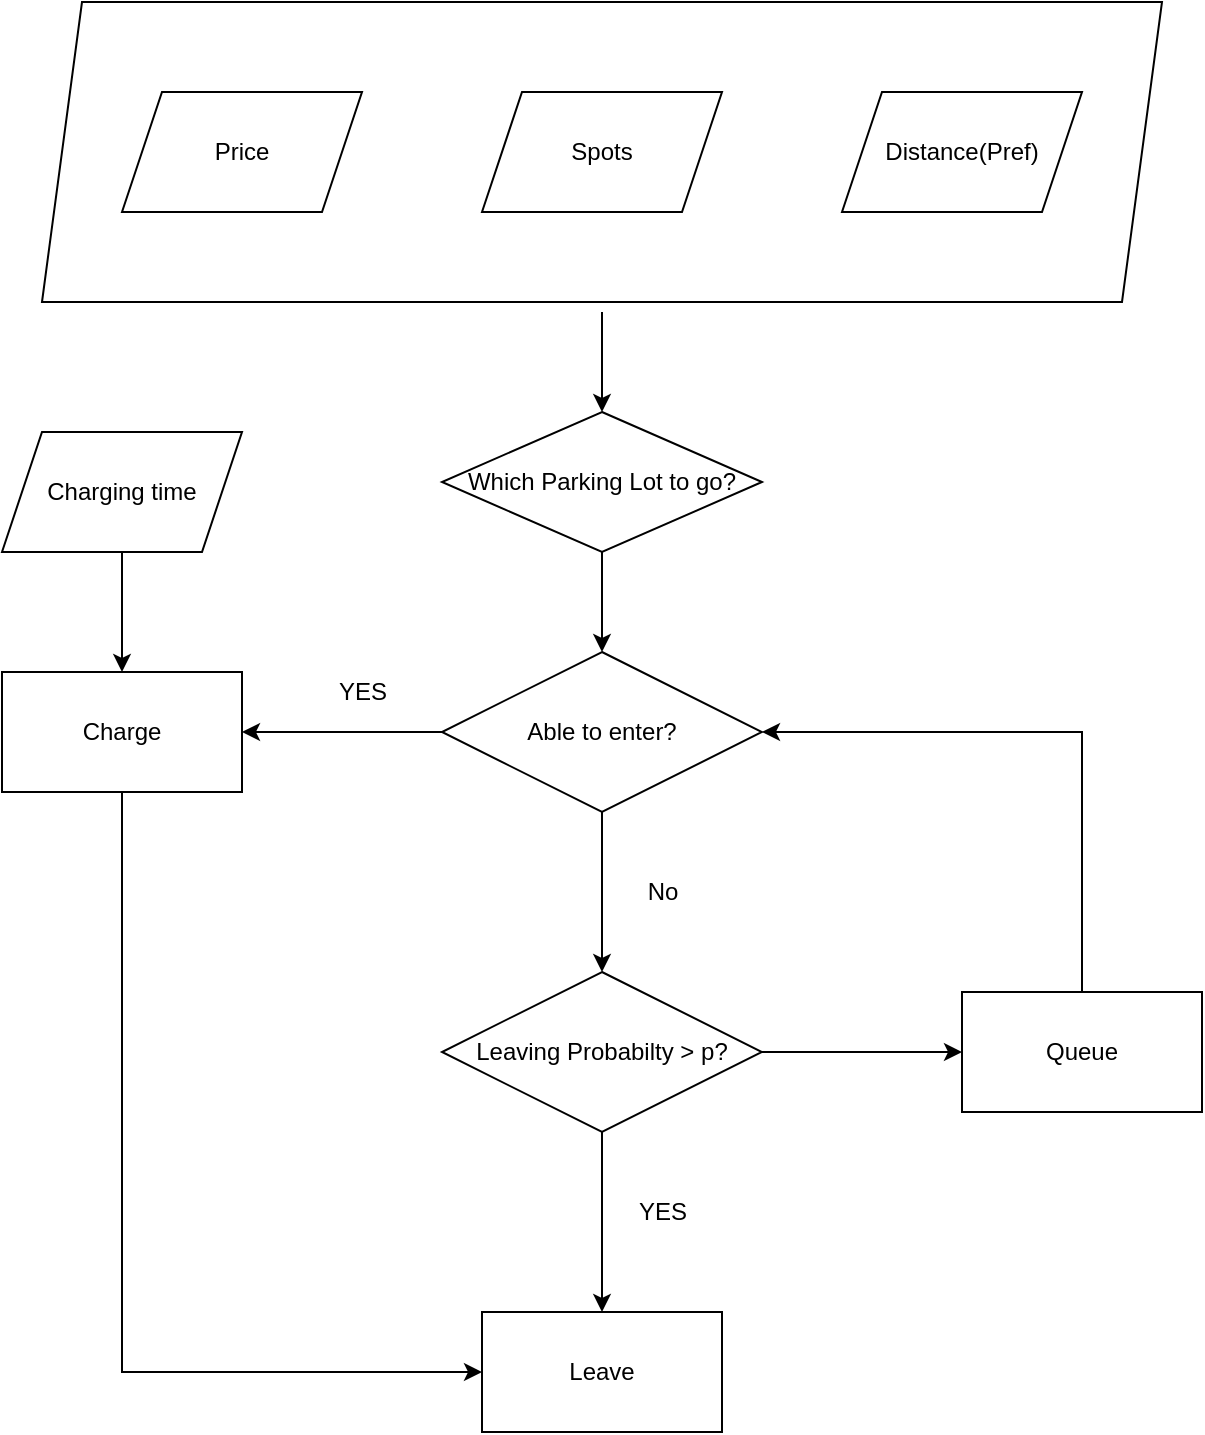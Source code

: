 <mxfile version="20.5.3" type="google" pages="3"><diagram id="7FfzSorz9RBIntg7o4zu" name="Page-1"><mxGraphModel dx="975" dy="783" grid="1" gridSize="10" guides="1" tooltips="1" connect="1" arrows="1" fold="1" page="1" pageScale="1" pageWidth="827" pageHeight="1169" math="0" shadow="0"><root><mxCell id="0"/><mxCell id="1" parent="0"/><mxCell id="EwJBbqtLCYzCPR20tDUH-1" value="" style="shape=parallelogram;perimeter=parallelogramPerimeter;whiteSpace=wrap;html=1;fixedSize=1;" parent="1" vertex="1"><mxGeometry x="120" y="145" width="560" height="150" as="geometry"/></mxCell><mxCell id="EwJBbqtLCYzCPR20tDUH-2" value="Price" style="shape=parallelogram;perimeter=parallelogramPerimeter;whiteSpace=wrap;html=1;fixedSize=1;" parent="1" vertex="1"><mxGeometry x="160" y="190" width="120" height="60" as="geometry"/></mxCell><mxCell id="EwJBbqtLCYzCPR20tDUH-3" value="Spots" style="shape=parallelogram;perimeter=parallelogramPerimeter;whiteSpace=wrap;html=1;fixedSize=1;" parent="1" vertex="1"><mxGeometry x="340" y="190" width="120" height="60" as="geometry"/></mxCell><mxCell id="EwJBbqtLCYzCPR20tDUH-4" value="Distance(Pref)" style="shape=parallelogram;perimeter=parallelogramPerimeter;whiteSpace=wrap;html=1;fixedSize=1;" parent="1" vertex="1"><mxGeometry x="520" y="190" width="120" height="60" as="geometry"/></mxCell><mxCell id="EwJBbqtLCYzCPR20tDUH-5" value="" style="endArrow=classic;html=1;rounded=0;" parent="1" edge="1"><mxGeometry width="50" height="50" relative="1" as="geometry"><mxPoint x="400" y="300" as="sourcePoint"/><mxPoint x="400" y="350" as="targetPoint"/></mxGeometry></mxCell><mxCell id="EwJBbqtLCYzCPR20tDUH-6" value="Which Parking Lot to go?" style="rhombus;whiteSpace=wrap;html=1;" parent="1" vertex="1"><mxGeometry x="320" y="350" width="160" height="70" as="geometry"/></mxCell><mxCell id="EwJBbqtLCYzCPR20tDUH-7" value="" style="endArrow=classic;html=1;rounded=0;exitX=0.5;exitY=1;exitDx=0;exitDy=0;" parent="1" source="EwJBbqtLCYzCPR20tDUH-6" target="EwJBbqtLCYzCPR20tDUH-10" edge="1"><mxGeometry width="50" height="50" relative="1" as="geometry"><mxPoint x="390" y="730" as="sourcePoint"/><mxPoint x="400" y="490" as="targetPoint"/></mxGeometry></mxCell><mxCell id="EwJBbqtLCYzCPR20tDUH-8" value="" style="edgeStyle=orthogonalEdgeStyle;rounded=0;orthogonalLoop=1;jettySize=auto;html=1;" parent="1" source="EwJBbqtLCYzCPR20tDUH-10" target="EwJBbqtLCYzCPR20tDUH-13" edge="1"><mxGeometry relative="1" as="geometry"/></mxCell><mxCell id="EwJBbqtLCYzCPR20tDUH-9" value="" style="edgeStyle=orthogonalEdgeStyle;rounded=0;orthogonalLoop=1;jettySize=auto;html=1;" parent="1" source="EwJBbqtLCYzCPR20tDUH-10" target="EwJBbqtLCYzCPR20tDUH-15" edge="1"><mxGeometry relative="1" as="geometry"/></mxCell><mxCell id="EwJBbqtLCYzCPR20tDUH-10" value="Able to enter?" style="rhombus;whiteSpace=wrap;html=1;" parent="1" vertex="1"><mxGeometry x="320" y="470" width="160" height="80" as="geometry"/></mxCell><mxCell id="EwJBbqtLCYzCPR20tDUH-11" value="" style="edgeStyle=orthogonalEdgeStyle;rounded=0;orthogonalLoop=1;jettySize=auto;html=1;" parent="1" source="EwJBbqtLCYzCPR20tDUH-13" target="EwJBbqtLCYzCPR20tDUH-14" edge="1"><mxGeometry relative="1" as="geometry"/></mxCell><mxCell id="EwJBbqtLCYzCPR20tDUH-12" value="" style="edgeStyle=orthogonalEdgeStyle;rounded=0;orthogonalLoop=1;jettySize=auto;html=1;" parent="1" source="EwJBbqtLCYzCPR20tDUH-13" target="EwJBbqtLCYzCPR20tDUH-22" edge="1"><mxGeometry relative="1" as="geometry"/></mxCell><mxCell id="EwJBbqtLCYzCPR20tDUH-13" value="Leaving Probabilty &amp;gt; p?" style="rhombus;whiteSpace=wrap;html=1;" parent="1" vertex="1"><mxGeometry x="320" y="630" width="160" height="80" as="geometry"/></mxCell><mxCell id="EwJBbqtLCYzCPR20tDUH-14" value="Leave" style="whiteSpace=wrap;html=1;" parent="1" vertex="1"><mxGeometry x="340" y="800" width="120" height="60" as="geometry"/></mxCell><mxCell id="EwJBbqtLCYzCPR20tDUH-15" value="Charge" style="whiteSpace=wrap;html=1;" parent="1" vertex="1"><mxGeometry x="100" y="480" width="120" height="60" as="geometry"/></mxCell><mxCell id="EwJBbqtLCYzCPR20tDUH-16" value="" style="endArrow=classic;html=1;rounded=0;exitX=0.5;exitY=1;exitDx=0;exitDy=0;entryX=0;entryY=0.5;entryDx=0;entryDy=0;" parent="1" source="EwJBbqtLCYzCPR20tDUH-15" target="EwJBbqtLCYzCPR20tDUH-14" edge="1"><mxGeometry width="50" height="50" relative="1" as="geometry"><mxPoint x="390" y="730" as="sourcePoint"/><mxPoint x="440" y="680" as="targetPoint"/><Array as="points"><mxPoint x="160" y="830"/></Array></mxGeometry></mxCell><mxCell id="EwJBbqtLCYzCPR20tDUH-17" value="Charging time" style="shape=parallelogram;perimeter=parallelogramPerimeter;whiteSpace=wrap;html=1;fixedSize=1;" parent="1" vertex="1"><mxGeometry x="100" y="360" width="120" height="60" as="geometry"/></mxCell><mxCell id="EwJBbqtLCYzCPR20tDUH-18" value="" style="endArrow=classic;html=1;rounded=0;exitX=0.5;exitY=1;exitDx=0;exitDy=0;entryX=0.5;entryY=0;entryDx=0;entryDy=0;" parent="1" source="EwJBbqtLCYzCPR20tDUH-17" target="EwJBbqtLCYzCPR20tDUH-15" edge="1"><mxGeometry width="50" height="50" relative="1" as="geometry"><mxPoint x="390" y="730" as="sourcePoint"/><mxPoint x="440" y="680" as="targetPoint"/></mxGeometry></mxCell><mxCell id="EwJBbqtLCYzCPR20tDUH-19" value="YES" style="text;html=1;align=center;verticalAlign=middle;resizable=0;points=[];autosize=1;strokeColor=none;fillColor=none;" parent="1" vertex="1"><mxGeometry x="260" y="480" width="40" height="20" as="geometry"/></mxCell><mxCell id="EwJBbqtLCYzCPR20tDUH-20" value="No" style="text;html=1;align=center;verticalAlign=middle;resizable=0;points=[];autosize=1;strokeColor=none;fillColor=none;" parent="1" vertex="1"><mxGeometry x="415" y="580" width="30" height="20" as="geometry"/></mxCell><mxCell id="EwJBbqtLCYzCPR20tDUH-21" value="YES" style="text;html=1;align=center;verticalAlign=middle;resizable=0;points=[];autosize=1;strokeColor=none;fillColor=none;" parent="1" vertex="1"><mxGeometry x="410" y="740" width="40" height="20" as="geometry"/></mxCell><mxCell id="EwJBbqtLCYzCPR20tDUH-22" value="Queue" style="whiteSpace=wrap;html=1;" parent="1" vertex="1"><mxGeometry x="580" y="640" width="120" height="60" as="geometry"/></mxCell><mxCell id="EwJBbqtLCYzCPR20tDUH-23" value="" style="endArrow=classic;html=1;rounded=0;exitX=0.5;exitY=0;exitDx=0;exitDy=0;entryX=1;entryY=0.5;entryDx=0;entryDy=0;" parent="1" source="EwJBbqtLCYzCPR20tDUH-22" target="EwJBbqtLCYzCPR20tDUH-10" edge="1"><mxGeometry width="50" height="50" relative="1" as="geometry"><mxPoint x="390" y="730" as="sourcePoint"/><mxPoint x="440" y="680" as="targetPoint"/><Array as="points"><mxPoint x="640" y="510"/></Array></mxGeometry></mxCell></root></mxGraphModel></diagram><diagram id="iXcPPlv2i4ZG3KV0HIeh" name="Page-2"><mxGraphModel dx="975" dy="783" grid="1" gridSize="10" guides="1" tooltips="1" connect="1" arrows="1" fold="1" page="1" pageScale="1" pageWidth="827" pageHeight="1169" math="0" shadow="0"><root><mxCell id="u4B0d4pioq5u_e1N4dCN-0"/><mxCell id="u4B0d4pioq5u_e1N4dCN-1" parent="u4B0d4pioq5u_e1N4dCN-0"/><mxCell id="SQADcFQTKcD2lSPk6Wk5-0" value="" style="edgeStyle=orthogonalEdgeStyle;rounded=0;orthogonalLoop=1;jettySize=auto;html=1;" parent="u4B0d4pioq5u_e1N4dCN-1" source="SQADcFQTKcD2lSPk6Wk5-2" target="SQADcFQTKcD2lSPk6Wk5-5" edge="1"><mxGeometry relative="1" as="geometry"/></mxCell><mxCell id="SQADcFQTKcD2lSPk6Wk5-1" value="" style="edgeStyle=orthogonalEdgeStyle;rounded=0;orthogonalLoop=1;jettySize=auto;html=1;" parent="u4B0d4pioq5u_e1N4dCN-1" source="SQADcFQTKcD2lSPk6Wk5-2" target="SQADcFQTKcD2lSPk6Wk5-7" edge="1"><mxGeometry relative="1" as="geometry"/></mxCell><mxCell id="SQADcFQTKcD2lSPk6Wk5-2" value="Able to enter?" style="rhombus;whiteSpace=wrap;html=1;" parent="u4B0d4pioq5u_e1N4dCN-1" vertex="1"><mxGeometry x="430" y="675" width="160" height="80" as="geometry"/></mxCell><mxCell id="SQADcFQTKcD2lSPk6Wk5-3" value="" style="edgeStyle=orthogonalEdgeStyle;rounded=0;orthogonalLoop=1;jettySize=auto;html=1;" parent="u4B0d4pioq5u_e1N4dCN-1" source="SQADcFQTKcD2lSPk6Wk5-5" target="SQADcFQTKcD2lSPk6Wk5-6" edge="1"><mxGeometry relative="1" as="geometry"/></mxCell><mxCell id="SQADcFQTKcD2lSPk6Wk5-4" value="" style="edgeStyle=orthogonalEdgeStyle;rounded=0;orthogonalLoop=1;jettySize=auto;html=1;" parent="u4B0d4pioq5u_e1N4dCN-1" source="SQADcFQTKcD2lSPk6Wk5-5" target="SQADcFQTKcD2lSPk6Wk5-14" edge="1"><mxGeometry relative="1" as="geometry"/></mxCell><mxCell id="SQADcFQTKcD2lSPk6Wk5-5" value="Leaving Probabilty &amp;gt; p?" style="rhombus;whiteSpace=wrap;html=1;" parent="u4B0d4pioq5u_e1N4dCN-1" vertex="1"><mxGeometry x="430" y="835" width="160" height="80" as="geometry"/></mxCell><mxCell id="SQADcFQTKcD2lSPk6Wk5-6" value="Leave" style="whiteSpace=wrap;html=1;" parent="u4B0d4pioq5u_e1N4dCN-1" vertex="1"><mxGeometry x="450" y="1005" width="120" height="60" as="geometry"/></mxCell><mxCell id="SQADcFQTKcD2lSPk6Wk5-7" value="Charge" style="whiteSpace=wrap;html=1;" parent="u4B0d4pioq5u_e1N4dCN-1" vertex="1"><mxGeometry x="210" y="685" width="120" height="60" as="geometry"/></mxCell><mxCell id="SQADcFQTKcD2lSPk6Wk5-8" value="" style="endArrow=classic;html=1;rounded=0;exitX=0.5;exitY=1;exitDx=0;exitDy=0;entryX=0;entryY=0.5;entryDx=0;entryDy=0;" parent="u4B0d4pioq5u_e1N4dCN-1" source="SQADcFQTKcD2lSPk6Wk5-7" target="SQADcFQTKcD2lSPk6Wk5-6" edge="1"><mxGeometry width="50" height="50" relative="1" as="geometry"><mxPoint x="500" y="935" as="sourcePoint"/><mxPoint x="550" y="885" as="targetPoint"/><Array as="points"><mxPoint x="270" y="1035"/></Array></mxGeometry></mxCell><mxCell id="SQADcFQTKcD2lSPk6Wk5-9" value="Charging time" style="shape=parallelogram;perimeter=parallelogramPerimeter;whiteSpace=wrap;html=1;fixedSize=1;" parent="u4B0d4pioq5u_e1N4dCN-1" vertex="1"><mxGeometry x="210" y="605" width="120" height="60" as="geometry"/></mxCell><mxCell id="SQADcFQTKcD2lSPk6Wk5-10" value="" style="endArrow=classic;html=1;rounded=0;exitX=0.5;exitY=1;exitDx=0;exitDy=0;entryX=0.5;entryY=0;entryDx=0;entryDy=0;" parent="u4B0d4pioq5u_e1N4dCN-1" source="SQADcFQTKcD2lSPk6Wk5-9" target="SQADcFQTKcD2lSPk6Wk5-7" edge="1"><mxGeometry width="50" height="50" relative="1" as="geometry"><mxPoint x="500" y="665" as="sourcePoint"/><mxPoint x="550" y="615" as="targetPoint"/></mxGeometry></mxCell><mxCell id="SQADcFQTKcD2lSPk6Wk5-11" value="YES" style="text;html=1;align=center;verticalAlign=middle;resizable=0;points=[];autosize=1;strokeColor=none;fillColor=none;" parent="u4B0d4pioq5u_e1N4dCN-1" vertex="1"><mxGeometry x="370" y="685" width="40" height="20" as="geometry"/></mxCell><mxCell id="SQADcFQTKcD2lSPk6Wk5-12" value="No" style="text;html=1;align=center;verticalAlign=middle;resizable=0;points=[];autosize=1;strokeColor=none;fillColor=none;" parent="u4B0d4pioq5u_e1N4dCN-1" vertex="1"><mxGeometry x="525" y="785" width="30" height="20" as="geometry"/></mxCell><mxCell id="SQADcFQTKcD2lSPk6Wk5-13" value="YES" style="text;html=1;align=center;verticalAlign=middle;resizable=0;points=[];autosize=1;strokeColor=none;fillColor=none;" parent="u4B0d4pioq5u_e1N4dCN-1" vertex="1"><mxGeometry x="520" y="945" width="40" height="20" as="geometry"/></mxCell><mxCell id="SQADcFQTKcD2lSPk6Wk5-14" value="Queue" style="whiteSpace=wrap;html=1;" parent="u4B0d4pioq5u_e1N4dCN-1" vertex="1"><mxGeometry x="690" y="845" width="120" height="60" as="geometry"/></mxCell><mxCell id="SQADcFQTKcD2lSPk6Wk5-15" value="" style="endArrow=classic;html=1;rounded=0;exitX=0.5;exitY=0;exitDx=0;exitDy=0;entryX=1;entryY=0.5;entryDx=0;entryDy=0;" parent="u4B0d4pioq5u_e1N4dCN-1" source="SQADcFQTKcD2lSPk6Wk5-14" target="SQADcFQTKcD2lSPk6Wk5-2" edge="1"><mxGeometry width="50" height="50" relative="1" as="geometry"><mxPoint x="500" y="935" as="sourcePoint"/><mxPoint x="550" y="885" as="targetPoint"/><Array as="points"><mxPoint x="750" y="715"/></Array></mxGeometry></mxCell><mxCell id="SQADcFQTKcD2lSPk6Wk5-16" value="Inflow Data" style="shape=cylinder3;whiteSpace=wrap;html=1;boundedLbl=1;backgroundOutline=1;size=15;" parent="u4B0d4pioq5u_e1N4dCN-1" vertex="1"><mxGeometry x="250" y="460" width="520" height="80" as="geometry"/></mxCell><mxCell id="SQADcFQTKcD2lSPk6Wk5-17" value="" style="group" parent="u4B0d4pioq5u_e1N4dCN-1" connectable="0" vertex="1"><mxGeometry x="225" y="200" width="570" height="260" as="geometry"/></mxCell><mxCell id="SQADcFQTKcD2lSPk6Wk5-18" value="" style="endArrow=classic;html=1;rounded=0;exitX=0.5;exitY=1;exitDx=0;exitDy=0;" parent="SQADcFQTKcD2lSPk6Wk5-17" source="SQADcFQTKcD2lSPk6Wk5-21" edge="1"><mxGeometry width="50" height="50" relative="1" as="geometry"><mxPoint x="285" y="251.034" as="sourcePoint"/><mxPoint x="285" y="260" as="targetPoint"/></mxGeometry></mxCell><mxCell id="SQADcFQTKcD2lSPk6Wk5-19" value="Which Parking Lot to go?" style="rhombus;whiteSpace=wrap;html=1;" parent="SQADcFQTKcD2lSPk6Wk5-17" vertex="1"><mxGeometry x="203.571" y="170.345" width="162.857" height="62.759" as="geometry"/></mxCell><mxCell id="SQADcFQTKcD2lSPk6Wk5-20" value="" style="group" parent="SQADcFQTKcD2lSPk6Wk5-17" connectable="0" vertex="1"><mxGeometry width="570" height="134.483" as="geometry"/></mxCell><mxCell id="SQADcFQTKcD2lSPk6Wk5-21" value="" style="shape=parallelogram;perimeter=parallelogramPerimeter;whiteSpace=wrap;html=1;fixedSize=1;" parent="SQADcFQTKcD2lSPk6Wk5-20" vertex="1"><mxGeometry width="570" height="134.483" as="geometry"/></mxCell><mxCell id="SQADcFQTKcD2lSPk6Wk5-22" value="Price" style="shape=parallelogram;perimeter=parallelogramPerimeter;whiteSpace=wrap;html=1;fixedSize=1;" parent="SQADcFQTKcD2lSPk6Wk5-20" vertex="1"><mxGeometry x="30.536" y="40.345" width="122.143" height="53.793" as="geometry"/></mxCell><mxCell id="SQADcFQTKcD2lSPk6Wk5-23" value="Spots" style="shape=parallelogram;perimeter=parallelogramPerimeter;whiteSpace=wrap;html=1;fixedSize=1;" parent="SQADcFQTKcD2lSPk6Wk5-20" vertex="1"><mxGeometry x="213.75" y="40.345" width="122.143" height="53.793" as="geometry"/></mxCell><mxCell id="SQADcFQTKcD2lSPk6Wk5-24" value="Distance(Pref)" style="shape=parallelogram;perimeter=parallelogramPerimeter;whiteSpace=wrap;html=1;fixedSize=1;" parent="SQADcFQTKcD2lSPk6Wk5-20" vertex="1"><mxGeometry x="396.964" y="40.345" width="122.143" height="53.793" as="geometry"/></mxCell><mxCell id="SQADcFQTKcD2lSPk6Wk5-25" value="Scenario" style="shape=parallelogram;perimeter=parallelogramPerimeter;whiteSpace=wrap;html=1;fixedSize=1;" parent="u4B0d4pioq5u_e1N4dCN-1" vertex="1"><mxGeometry x="450" y="90" width="120" height="60" as="geometry"/></mxCell><mxCell id="SQADcFQTKcD2lSPk6Wk5-26" value="" style="endArrow=classic;html=1;rounded=0;exitX=0.5;exitY=1;exitDx=0;exitDy=0;entryX=0.5;entryY=0;entryDx=0;entryDy=0;" parent="u4B0d4pioq5u_e1N4dCN-1" source="SQADcFQTKcD2lSPk6Wk5-25" target="SQADcFQTKcD2lSPk6Wk5-21" edge="1"><mxGeometry width="50" height="50" relative="1" as="geometry"><mxPoint x="500" y="660" as="sourcePoint"/><mxPoint x="550" y="610" as="targetPoint"/></mxGeometry></mxCell><mxCell id="SQADcFQTKcD2lSPk6Wk5-27" value="" style="endArrow=classic;html=1;rounded=0;exitX=0.5;exitY=1;exitDx=0;exitDy=0;exitPerimeter=0;entryX=0.5;entryY=0;entryDx=0;entryDy=0;" parent="u4B0d4pioq5u_e1N4dCN-1" source="SQADcFQTKcD2lSPk6Wk5-16" target="SQADcFQTKcD2lSPk6Wk5-2" edge="1"><mxGeometry width="50" height="50" relative="1" as="geometry"><mxPoint x="500" y="660" as="sourcePoint"/><mxPoint x="550" y="610" as="targetPoint"/></mxGeometry></mxCell><mxCell id="SQADcFQTKcD2lSPk6Wk5-28" value="" style="strokeWidth=2;html=1;shape=mxgraph.flowchart.annotation_1;align=left;pointerEvents=1;" parent="u4B0d4pioq5u_e1N4dCN-1" vertex="1"><mxGeometry x="150" y="110" width="50" height="210" as="geometry"/></mxCell><mxCell id="SQADcFQTKcD2lSPk6Wk5-29" value="Data Generation" style="text;html=1;align=center;verticalAlign=middle;resizable=0;points=[];autosize=1;strokeColor=none;fillColor=none;" parent="u4B0d4pioq5u_e1N4dCN-1" vertex="1"><mxGeometry x="40" y="200" width="100" height="20" as="geometry"/></mxCell><mxCell id="SQADcFQTKcD2lSPk6Wk5-30" value="" style="strokeWidth=2;html=1;shape=mxgraph.flowchart.annotation_1;align=left;pointerEvents=1;" parent="u4B0d4pioq5u_e1N4dCN-1" vertex="1"><mxGeometry x="150" y="380" width="50" height="40" as="geometry"/></mxCell><mxCell id="SQADcFQTKcD2lSPk6Wk5-31" value="Choice Model" style="text;html=1;align=center;verticalAlign=middle;resizable=0;points=[];autosize=1;strokeColor=none;fillColor=none;" parent="u4B0d4pioq5u_e1N4dCN-1" vertex="1"><mxGeometry x="40" y="390" width="90" height="20" as="geometry"/></mxCell><mxCell id="SQADcFQTKcD2lSPk6Wk5-32" value="" style="strokeWidth=2;html=1;shape=mxgraph.flowchart.annotation_1;align=left;pointerEvents=1;" parent="u4B0d4pioq5u_e1N4dCN-1" vertex="1"><mxGeometry x="150" y="635" width="50" height="405" as="geometry"/></mxCell><mxCell id="SQADcFQTKcD2lSPk6Wk5-33" value="Parking Simulation" style="text;html=1;align=center;verticalAlign=middle;resizable=0;points=[];autosize=1;strokeColor=none;fillColor=none;" parent="u4B0d4pioq5u_e1N4dCN-1" vertex="1"><mxGeometry x="25" y="825" width="120" height="20" as="geometry"/></mxCell></root></mxGraphModel></diagram><diagram id="rpZiyeh15HP2WSvvxQWe" name="Page-3"><mxGraphModel dx="975" dy="783" grid="1" gridSize="10" guides="1" tooltips="1" connect="1" arrows="1" fold="1" page="1" pageScale="1" pageWidth="827" pageHeight="1169" math="1" shadow="0"><root><mxCell id="Y-_6WenCP_dt_FdJf7UJ-0"/><mxCell id="Y-_6WenCP_dt_FdJf7UJ-1" parent="Y-_6WenCP_dt_FdJf7UJ-0"/><mxCell id="Y-_6WenCP_dt_FdJf7UJ-41" value="" style="rounded=0;whiteSpace=wrap;html=1;" parent="Y-_6WenCP_dt_FdJf7UJ-1" vertex="1"><mxGeometry x="202.95" y="385" width="580" height="400" as="geometry"/></mxCell><mxCell id="Y-_6WenCP_dt_FdJf7UJ-4" value="Able to enter?" style="rhombus;whiteSpace=wrap;html=1;" parent="Y-_6WenCP_dt_FdJf7UJ-1" vertex="1"><mxGeometry x="424.669" y="469" width="136.561" height="62.769" as="geometry"/></mxCell><mxCell id="Y-_6WenCP_dt_FdJf7UJ-7" value="Leaving Probabilty &amp;gt; \(p\)?" style="rhombus;whiteSpace=wrap;html=1;" parent="Y-_6WenCP_dt_FdJf7UJ-1" vertex="1"><mxGeometry x="408" y="594.54" width="170" height="62.77" as="geometry"/></mxCell><mxCell id="Y-_6WenCP_dt_FdJf7UJ-2" value="" style="edgeStyle=orthogonalEdgeStyle;rounded=0;orthogonalLoop=1;jettySize=auto;html=1;" parent="Y-_6WenCP_dt_FdJf7UJ-1" source="Y-_6WenCP_dt_FdJf7UJ-4" target="Y-_6WenCP_dt_FdJf7UJ-7" edge="1"><mxGeometry relative="1" as="geometry"/></mxCell><mxCell id="Y-_6WenCP_dt_FdJf7UJ-8" value="Leave" style="whiteSpace=wrap;html=1;" parent="Y-_6WenCP_dt_FdJf7UJ-1" vertex="1"><mxGeometry x="441.739" y="727.923" width="102.42" height="47.077" as="geometry"/></mxCell><mxCell id="Y-_6WenCP_dt_FdJf7UJ-5" value="" style="edgeStyle=orthogonalEdgeStyle;rounded=0;orthogonalLoop=1;jettySize=auto;html=1;" parent="Y-_6WenCP_dt_FdJf7UJ-1" source="Y-_6WenCP_dt_FdJf7UJ-7" target="Y-_6WenCP_dt_FdJf7UJ-8" edge="1"><mxGeometry relative="1" as="geometry"/></mxCell><mxCell id="Y-_6WenCP_dt_FdJf7UJ-9" value="Charge" style="whiteSpace=wrap;html=1;" parent="Y-_6WenCP_dt_FdJf7UJ-1" vertex="1"><mxGeometry x="236.898" y="476.846" width="102.42" height="47.077" as="geometry"/></mxCell><mxCell id="Y-_6WenCP_dt_FdJf7UJ-3" value="" style="edgeStyle=orthogonalEdgeStyle;rounded=0;orthogonalLoop=1;jettySize=auto;html=1;" parent="Y-_6WenCP_dt_FdJf7UJ-1" source="Y-_6WenCP_dt_FdJf7UJ-4" target="Y-_6WenCP_dt_FdJf7UJ-9" edge="1"><mxGeometry relative="1" as="geometry"/></mxCell><mxCell id="Y-_6WenCP_dt_FdJf7UJ-10" value="" style="endArrow=classic;html=1;rounded=0;exitX=0.5;exitY=1;exitDx=0;exitDy=0;entryX=0;entryY=0.5;entryDx=0;entryDy=0;" parent="Y-_6WenCP_dt_FdJf7UJ-1" source="Y-_6WenCP_dt_FdJf7UJ-9" target="Y-_6WenCP_dt_FdJf7UJ-8" edge="1"><mxGeometry width="50" height="50" relative="1" as="geometry"><mxPoint x="484.414" y="673" as="sourcePoint"/><mxPoint x="527.089" y="633.769" as="targetPoint"/><Array as="points"><mxPoint x="288.108" y="751.462"/></Array></mxGeometry></mxCell><mxCell id="Y-_6WenCP_dt_FdJf7UJ-11" value="Charging time" style="shape=parallelogram;perimeter=parallelogramPerimeter;whiteSpace=wrap;html=1;fixedSize=1;" parent="Y-_6WenCP_dt_FdJf7UJ-1" vertex="1"><mxGeometry x="236.898" y="414.077" width="102.42" height="47.077" as="geometry"/></mxCell><mxCell id="Y-_6WenCP_dt_FdJf7UJ-12" value="" style="endArrow=classic;html=1;rounded=0;exitX=0.5;exitY=1;exitDx=0;exitDy=0;entryX=0.5;entryY=0;entryDx=0;entryDy=0;" parent="Y-_6WenCP_dt_FdJf7UJ-1" source="Y-_6WenCP_dt_FdJf7UJ-11" target="Y-_6WenCP_dt_FdJf7UJ-9" edge="1"><mxGeometry width="50" height="50" relative="1" as="geometry"><mxPoint x="484.414" y="461.154" as="sourcePoint"/><mxPoint x="527.089" y="421.923" as="targetPoint"/></mxGeometry></mxCell><mxCell id="Y-_6WenCP_dt_FdJf7UJ-13" value="YES" style="text;html=1;align=center;verticalAlign=middle;resizable=0;points=[];autosize=1;strokeColor=none;fillColor=none;" parent="Y-_6WenCP_dt_FdJf7UJ-1" vertex="1"><mxGeometry x="373.459" y="476.846" width="40" height="20" as="geometry"/></mxCell><mxCell id="Y-_6WenCP_dt_FdJf7UJ-14" value="No" style="text;html=1;align=center;verticalAlign=middle;resizable=0;points=[];autosize=1;strokeColor=none;fillColor=none;" parent="Y-_6WenCP_dt_FdJf7UJ-1" vertex="1"><mxGeometry x="505.752" y="555.308" width="30" height="20" as="geometry"/></mxCell><mxCell id="Y-_6WenCP_dt_FdJf7UJ-15" value="YES" style="text;html=1;align=center;verticalAlign=middle;resizable=0;points=[];autosize=1;strokeColor=none;fillColor=none;" parent="Y-_6WenCP_dt_FdJf7UJ-1" vertex="1"><mxGeometry x="501.484" y="680.846" width="40" height="20" as="geometry"/></mxCell><mxCell id="Y-_6WenCP_dt_FdJf7UJ-16" value="Queue" style="whiteSpace=wrap;html=1;" parent="Y-_6WenCP_dt_FdJf7UJ-1" vertex="1"><mxGeometry x="646.58" y="602.385" width="102.42" height="47.077" as="geometry"/></mxCell><mxCell id="Y-_6WenCP_dt_FdJf7UJ-6" value="" style="edgeStyle=orthogonalEdgeStyle;rounded=0;orthogonalLoop=1;jettySize=auto;html=1;" parent="Y-_6WenCP_dt_FdJf7UJ-1" source="Y-_6WenCP_dt_FdJf7UJ-7" target="Y-_6WenCP_dt_FdJf7UJ-16" edge="1"><mxGeometry relative="1" as="geometry"/></mxCell><mxCell id="Y-_6WenCP_dt_FdJf7UJ-17" value="" style="endArrow=classic;html=1;rounded=0;exitX=0.5;exitY=0;exitDx=0;exitDy=0;entryX=1;entryY=0.5;entryDx=0;entryDy=0;" parent="Y-_6WenCP_dt_FdJf7UJ-1" source="Y-_6WenCP_dt_FdJf7UJ-16" target="Y-_6WenCP_dt_FdJf7UJ-4" edge="1"><mxGeometry width="50" height="50" relative="1" as="geometry"><mxPoint x="484.414" y="673" as="sourcePoint"/><mxPoint x="527.089" y="633.769" as="targetPoint"/><Array as="points"><mxPoint x="697.79" y="500.385"/></Array></mxGeometry></mxCell><mxCell id="Y-_6WenCP_dt_FdJf7UJ-18" value="Inflow Data" style="shape=cylinder3;whiteSpace=wrap;html=1;boundedLbl=1;backgroundOutline=1;size=15;" parent="Y-_6WenCP_dt_FdJf7UJ-1" vertex="1"><mxGeometry x="271.038" y="300.308" width="443.822" height="62.769" as="geometry"/></mxCell><mxCell id="Y-_6WenCP_dt_FdJf7UJ-19" value="" style="group" parent="Y-_6WenCP_dt_FdJf7UJ-1" connectable="0" vertex="1"><mxGeometry x="249.701" y="96.308" width="486.497" height="204" as="geometry"/></mxCell><mxCell id="Y-_6WenCP_dt_FdJf7UJ-20" value="" style="endArrow=classic;html=1;rounded=0;exitX=0.5;exitY=1;exitDx=0;exitDy=0;" parent="Y-_6WenCP_dt_FdJf7UJ-19" source="Y-_6WenCP_dt_FdJf7UJ-23" edge="1"><mxGeometry width="50" height="50" relative="1" as="geometry"><mxPoint x="243.248" y="196.966" as="sourcePoint"/><mxPoint x="243.248" y="204" as="targetPoint"/></mxGeometry></mxCell><mxCell id="Y-_6WenCP_dt_FdJf7UJ-21" value="Which Parking Lot to go?" style="rhombus;whiteSpace=wrap;html=1;" parent="Y-_6WenCP_dt_FdJf7UJ-19" vertex="1"><mxGeometry x="173.749" y="133.655" width="138.999" height="49.241" as="geometry"/></mxCell><mxCell id="Y-_6WenCP_dt_FdJf7UJ-22" value="" style="group" parent="Y-_6WenCP_dt_FdJf7UJ-19" connectable="0" vertex="1"><mxGeometry width="486.497" height="105.517" as="geometry"/></mxCell><mxCell id="Y-_6WenCP_dt_FdJf7UJ-23" value="" style="shape=parallelogram;perimeter=parallelogramPerimeter;whiteSpace=wrap;html=1;fixedSize=1;" parent="Y-_6WenCP_dt_FdJf7UJ-22" vertex="1"><mxGeometry width="486.497" height="105.517" as="geometry"/></mxCell><mxCell id="Y-_6WenCP_dt_FdJf7UJ-24" value="Price" style="shape=parallelogram;perimeter=parallelogramPerimeter;whiteSpace=wrap;html=1;fixedSize=1;" parent="Y-_6WenCP_dt_FdJf7UJ-22" vertex="1"><mxGeometry x="26.062" y="31.655" width="104.249" height="42.207" as="geometry"/></mxCell><mxCell id="Y-_6WenCP_dt_FdJf7UJ-25" value="Spots" style="shape=parallelogram;perimeter=parallelogramPerimeter;whiteSpace=wrap;html=1;fixedSize=1;" parent="Y-_6WenCP_dt_FdJf7UJ-22" vertex="1"><mxGeometry x="182.436" y="31.655" width="104.249" height="42.207" as="geometry"/></mxCell><mxCell id="Y-_6WenCP_dt_FdJf7UJ-26" value="Distance(Pref)" style="shape=parallelogram;perimeter=parallelogramPerimeter;whiteSpace=wrap;html=1;fixedSize=1;" parent="Y-_6WenCP_dt_FdJf7UJ-22" vertex="1"><mxGeometry x="338.81" y="31.655" width="104.249" height="42.207" as="geometry"/></mxCell><mxCell id="Sz1t0Cgf1UXZomPmTeVK-2" value="Cobb-Douglas&lt;br&gt;\( \alpha, \beta, \gamma \)" style="shape=parallelogram;perimeter=parallelogramPerimeter;whiteSpace=wrap;html=1;fixedSize=1;" parent="Y-_6WenCP_dt_FdJf7UJ-19" vertex="1"><mxGeometry x="-19.7" y="140.1" width="129.7" height="36.35" as="geometry"/></mxCell><mxCell id="Sz1t0Cgf1UXZomPmTeVK-3" value="" style="endArrow=classic;html=1;rounded=0;exitX=1;exitY=0.5;exitDx=0;exitDy=0;entryX=0;entryY=0.5;entryDx=0;entryDy=0;" parent="Y-_6WenCP_dt_FdJf7UJ-19" source="Sz1t0Cgf1UXZomPmTeVK-2" target="Y-_6WenCP_dt_FdJf7UJ-21" edge="1"><mxGeometry width="50" height="50" relative="1" as="geometry"><mxPoint x="140.299" y="553.692" as="sourcePoint"/><mxPoint x="190.299" y="503.692" as="targetPoint"/></mxGeometry></mxCell><mxCell id="Y-_6WenCP_dt_FdJf7UJ-27" value="Scenario" style="shape=parallelogram;perimeter=parallelogramPerimeter;whiteSpace=wrap;html=1;fixedSize=1;" parent="Y-_6WenCP_dt_FdJf7UJ-1" vertex="1"><mxGeometry x="441.739" y="10" width="102.42" height="47.077" as="geometry"/></mxCell><mxCell id="Y-_6WenCP_dt_FdJf7UJ-28" value="" style="endArrow=classic;html=1;rounded=0;exitX=0.5;exitY=1;exitDx=0;exitDy=0;entryX=0.5;entryY=0;entryDx=0;entryDy=0;" parent="Y-_6WenCP_dt_FdJf7UJ-1" source="Y-_6WenCP_dt_FdJf7UJ-27" target="Y-_6WenCP_dt_FdJf7UJ-23" edge="1"><mxGeometry width="50" height="50" relative="1" as="geometry"><mxPoint x="484.414" y="457.231" as="sourcePoint"/><mxPoint x="527.089" y="418" as="targetPoint"/></mxGeometry></mxCell><mxCell id="Y-_6WenCP_dt_FdJf7UJ-29" value="" style="endArrow=classic;html=1;rounded=0;exitX=0.5;exitY=1;exitDx=0;exitDy=0;exitPerimeter=0;entryX=0.5;entryY=0;entryDx=0;entryDy=0;" parent="Y-_6WenCP_dt_FdJf7UJ-1" source="Y-_6WenCP_dt_FdJf7UJ-18" target="Y-_6WenCP_dt_FdJf7UJ-4" edge="1"><mxGeometry width="50" height="50" relative="1" as="geometry"><mxPoint x="484.414" y="457.231" as="sourcePoint"/><mxPoint x="527.089" y="418" as="targetPoint"/></mxGeometry></mxCell><mxCell id="Y-_6WenCP_dt_FdJf7UJ-42" value="One specific Parking Lot" style="text;html=1;align=center;verticalAlign=middle;resizable=0;points=[];autosize=1;strokeColor=none;fillColor=none;" parent="Y-_6WenCP_dt_FdJf7UJ-1" vertex="1"><mxGeometry x="620" y="400" width="150" height="20" as="geometry"/></mxCell><mxCell id="Y-_6WenCP_dt_FdJf7UJ-46" value="Calculate Satisfaction" style="rounded=0;whiteSpace=wrap;html=1;" parent="Y-_6WenCP_dt_FdJf7UJ-1" vertex="1"><mxGeometry x="280" y="940" width="120" height="60" as="geometry"/></mxCell><mxCell id="Y-_6WenCP_dt_FdJf7UJ-47" value="Calculate Efficiency" style="whiteSpace=wrap;html=1;" parent="Y-_6WenCP_dt_FdJf7UJ-1" vertex="1"><mxGeometry x="432.95" y="820" width="120" height="60" as="geometry"/></mxCell><mxCell id="Y-_6WenCP_dt_FdJf7UJ-51" value="" style="endArrow=classic;html=1;rounded=0;entryX=0.5;entryY=0;entryDx=0;entryDy=0;" parent="Y-_6WenCP_dt_FdJf7UJ-1" target="Y-_6WenCP_dt_FdJf7UJ-53" edge="1"><mxGeometry width="50" height="50" relative="1" as="geometry"><mxPoint x="400" y="970" as="sourcePoint"/><mxPoint x="450" y="920" as="targetPoint"/><Array as="points"><mxPoint x="493" y="970"/></Array></mxGeometry></mxCell><mxCell id="Y-_6WenCP_dt_FdJf7UJ-52" value="" style="endArrow=classic;html=1;rounded=0;exitX=1;exitY=0.5;exitDx=0;exitDy=0;entryX=0;entryY=0.5;entryDx=0;entryDy=0;" parent="Y-_6WenCP_dt_FdJf7UJ-1" source="Y-_6WenCP_dt_FdJf7UJ-50" target="Y-_6WenCP_dt_FdJf7UJ-46" edge="1"><mxGeometry width="50" height="50" relative="1" as="geometry"><mxPoint x="271.04" y="900" as="sourcePoint"/><mxPoint x="321.04" y="850" as="targetPoint"/></mxGeometry></mxCell><mxCell id="Y-_6WenCP_dt_FdJf7UJ-53" value="Calculate Objective" style="whiteSpace=wrap;html=1;" parent="Y-_6WenCP_dt_FdJf7UJ-1" vertex="1"><mxGeometry x="432.95" y="1010" width="120" height="60" as="geometry"/></mxCell><mxCell id="Y-_6WenCP_dt_FdJf7UJ-55" value="" style="endArrow=classic;html=1;rounded=0;entryX=0.5;entryY=0;entryDx=0;entryDy=0;exitX=0.5;exitY=1;exitDx=0;exitDy=0;" parent="Y-_6WenCP_dt_FdJf7UJ-1" source="Y-_6WenCP_dt_FdJf7UJ-47" target="Y-_6WenCP_dt_FdJf7UJ-53" edge="1"><mxGeometry width="50" height="50" relative="1" as="geometry"><mxPoint x="490" y="910" as="sourcePoint"/><mxPoint x="582.95" y="950" as="targetPoint"/></mxGeometry></mxCell><mxCell id="Y-_6WenCP_dt_FdJf7UJ-56" value="" style="endArrow=classic;html=1;rounded=0;exitX=0.5;exitY=1;exitDx=0;exitDy=0;entryX=0.5;entryY=0;entryDx=0;entryDy=0;" parent="Y-_6WenCP_dt_FdJf7UJ-1" source="Y-_6WenCP_dt_FdJf7UJ-8" target="Y-_6WenCP_dt_FdJf7UJ-47" edge="1"><mxGeometry width="50" height="50" relative="1" as="geometry"><mxPoint x="390" y="730" as="sourcePoint"/><mxPoint x="440" y="680" as="targetPoint"/></mxGeometry></mxCell><mxCell id="Sz1t0Cgf1UXZomPmTeVK-0" value="Satisfaction Adjustment&lt;br&gt;\(\theta\)" style="shape=parallelogram;perimeter=parallelogramPerimeter;whiteSpace=wrap;html=1;fixedSize=1;" parent="Y-_6WenCP_dt_FdJf7UJ-1" vertex="1"><mxGeometry x="552.95" y="920" width="120" height="60" as="geometry"/></mxCell><mxCell id="Sz1t0Cgf1UXZomPmTeVK-1" value="" style="endArrow=classic;html=1;rounded=0;exitX=0;exitY=0.5;exitDx=0;exitDy=0;entryX=0.5;entryY=0;entryDx=0;entryDy=0;" parent="Y-_6WenCP_dt_FdJf7UJ-1" source="Sz1t0Cgf1UXZomPmTeVK-0" target="Y-_6WenCP_dt_FdJf7UJ-53" edge="1"><mxGeometry width="50" height="50" relative="1" as="geometry"><mxPoint x="390" y="660" as="sourcePoint"/><mxPoint x="440" y="610" as="targetPoint"/><Array as="points"><mxPoint x="493" y="950"/></Array></mxGeometry></mxCell><mxCell id="Sz1t0Cgf1UXZomPmTeVK-5" value="" style="group" parent="Y-_6WenCP_dt_FdJf7UJ-1" connectable="0" vertex="1"><mxGeometry y="845" width="220" height="250" as="geometry"/></mxCell><mxCell id="Y-_6WenCP_dt_FdJf7UJ-50" value="" style="shape=parallelogram;perimeter=parallelogramPerimeter;whiteSpace=wrap;html=1;fixedSize=1;" parent="Sz1t0Cgf1UXZomPmTeVK-5" vertex="1"><mxGeometry width="220" height="250" as="geometry"/></mxCell><mxCell id="Y-_6WenCP_dt_FdJf7UJ-37" value="Successfully served drivers" style="shape=parallelogram;perimeter=parallelogramPerimeter;whiteSpace=wrap;html=1;fixedSize=1;" parent="Sz1t0Cgf1UXZomPmTeVK-5" vertex="1"><mxGeometry x="24.99" y="20" width="180.68" height="60" as="geometry"/></mxCell><mxCell id="Y-_6WenCP_dt_FdJf7UJ-43" value="Distance(Pref)" style="shape=parallelogram;perimeter=parallelogramPerimeter;whiteSpace=wrap;html=1;fixedSize=1;" parent="Sz1t0Cgf1UXZomPmTeVK-5" vertex="1"><mxGeometry x="20.0" y="100" width="180.68" height="60" as="geometry"/></mxCell><mxCell id="Sz1t0Cgf1UXZomPmTeVK-4" value="Price" style="shape=parallelogram;perimeter=parallelogramPerimeter;whiteSpace=wrap;html=1;fixedSize=1;" parent="Sz1t0Cgf1UXZomPmTeVK-5" vertex="1"><mxGeometry x="10.0" y="180" width="180.68" height="60" as="geometry"/></mxCell><mxCell id="Y-_6WenCP_dt_FdJf7UJ-48" value="" style="endArrow=classic;html=1;rounded=0;exitX=0.5;exitY=1;exitDx=0;exitDy=0;entryX=0.5;entryY=0;entryDx=0;entryDy=0;" parent="Y-_6WenCP_dt_FdJf7UJ-1" source="Y-_6WenCP_dt_FdJf7UJ-9" target="Y-_6WenCP_dt_FdJf7UJ-37" edge="1"><mxGeometry width="50" height="50" relative="1" as="geometry"><mxPoint x="390" y="730" as="sourcePoint"/><mxPoint x="120" y="800" as="targetPoint"/><Array as="points"><mxPoint x="120" y="524"/></Array></mxGeometry></mxCell></root></mxGraphModel></diagram></mxfile>